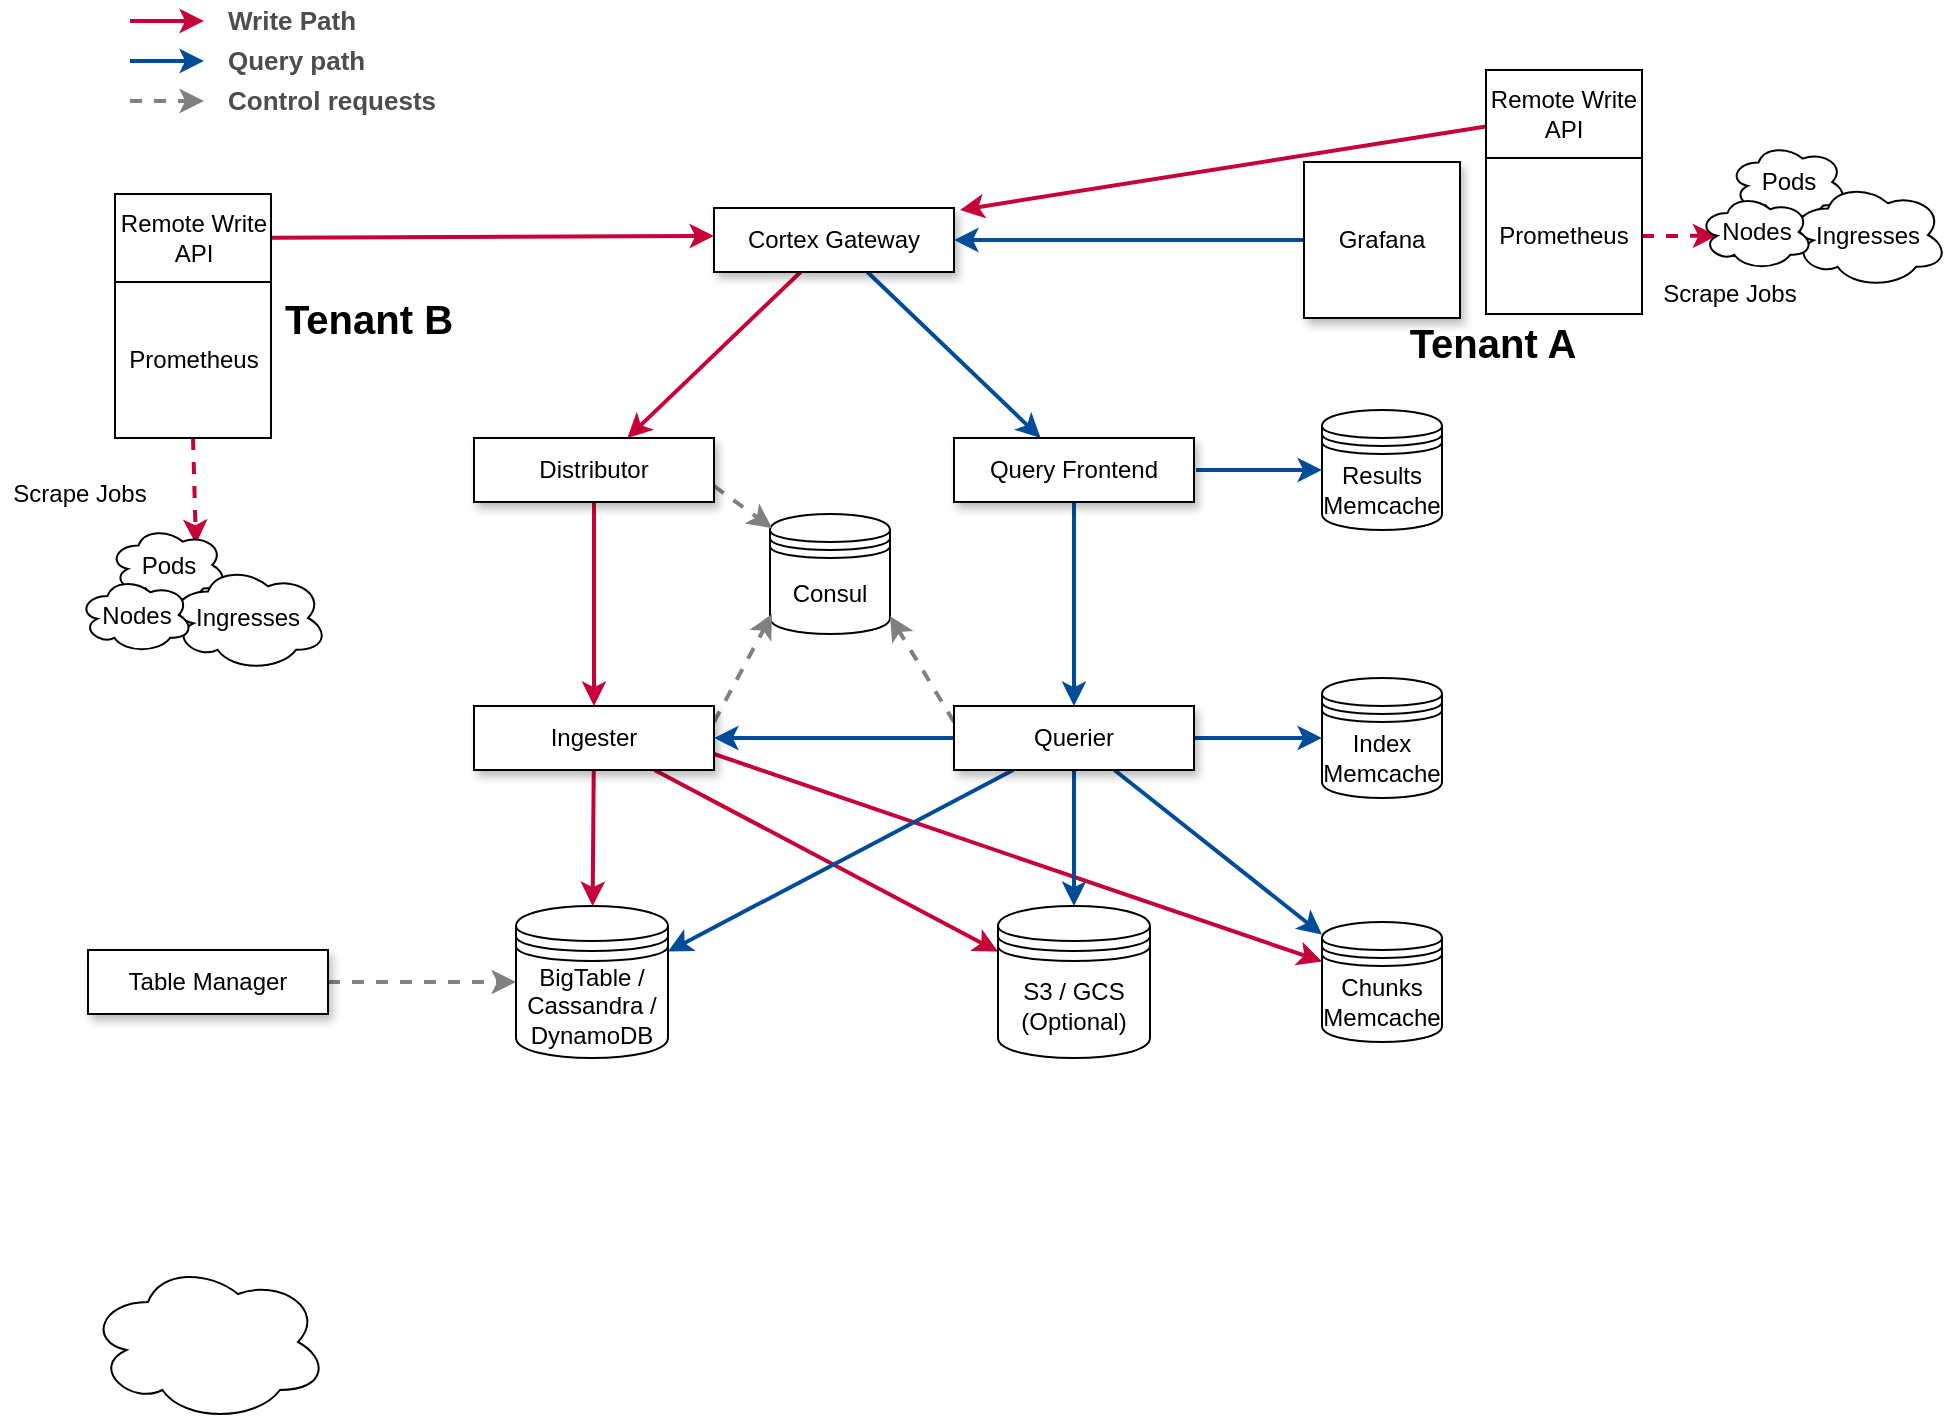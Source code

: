 <mxfile version="10.6.7" type="device"><diagram id="DZcehOveuEBMkhGliUBh" name="Page-1"><mxGraphModel dx="1348" dy="604" grid="0" gridSize="10" guides="1" tooltips="1" connect="1" arrows="1" fold="1" page="1" pageScale="1" pageWidth="4681" pageHeight="3300" math="0" shadow="0"><root><mxCell id="0"/><mxCell id="1" parent="0"/><mxCell id="vospGvHZWRlfca4X8KIu-1" value="Consul" style="shape=datastore;whiteSpace=wrap;html=1;" parent="1" vertex="1"><mxGeometry x="698" y="677" width="60" height="60" as="geometry"/></mxCell><mxCell id="vospGvHZWRlfca4X8KIu-56" style="edgeStyle=none;rounded=0;orthogonalLoop=1;jettySize=auto;html=1;dashed=1;strokeColor=#C70039;strokeWidth=2;exitX=1;exitY=0.5;exitDx=0;exitDy=0;entryX=0.16;entryY=0.55;entryDx=0;entryDy=0;entryPerimeter=0;" parent="1" source="vospGvHZWRlfca4X8KIu-3" edge="1" target="vospGvHZWRlfca4X8KIu-14"><mxGeometry relative="1" as="geometry"><mxPoint x="1004" y="540" as="targetPoint"/></mxGeometry></mxCell><mxCell id="vospGvHZWRlfca4X8KIu-3" value="Prometheus" style="whiteSpace=wrap;html=1;aspect=fixed;" parent="1" vertex="1"><mxGeometry x="1056" y="499" width="78" height="78" as="geometry"/></mxCell><mxCell id="vospGvHZWRlfca4X8KIu-22" style="rounded=0;orthogonalLoop=1;jettySize=auto;html=1;entryX=1.025;entryY=0.031;entryDx=0;entryDy=0;strokeColor=#C70039;strokeWidth=2;entryPerimeter=0;" parent="1" source="vospGvHZWRlfca4X8KIu-11" target="vospGvHZWRlfca4X8KIu-21" edge="1"><mxGeometry relative="1" as="geometry"/></mxCell><mxCell id="vospGvHZWRlfca4X8KIu-11" value="Remote Write API" style="whiteSpace=wrap;html=1;" parent="1" vertex="1"><mxGeometry x="1056" y="455" width="78" height="44" as="geometry"/></mxCell><mxCell id="vospGvHZWRlfca4X8KIu-13" value="Pods" style="ellipse;shape=cloud;whiteSpace=wrap;html=1;" parent="1" vertex="1"><mxGeometry x="1177.5" y="491.5" width="59" height="39" as="geometry"/></mxCell><mxCell id="vospGvHZWRlfca4X8KIu-15" value="Ingresses" style="ellipse;shape=cloud;whiteSpace=wrap;html=1;" parent="1" vertex="1"><mxGeometry x="1207" y="511" width="80" height="53" as="geometry"/></mxCell><mxCell id="vospGvHZWRlfca4X8KIu-16" value="Scrape Jobs" style="text;html=1;strokeColor=none;fillColor=none;align=center;verticalAlign=middle;whiteSpace=wrap;rounded=0;" parent="1" vertex="1"><mxGeometry x="1138.5" y="557" width="78" height="20" as="geometry"/></mxCell><mxCell id="vospGvHZWRlfca4X8KIu-32" style="rounded=0;orthogonalLoop=1;jettySize=auto;html=1;strokeColor=#C70039;strokeWidth=2;" parent="1" source="vospGvHZWRlfca4X8KIu-21" target="vospGvHZWRlfca4X8KIu-29" edge="1"><mxGeometry relative="1" as="geometry"/></mxCell><mxCell id="vospGvHZWRlfca4X8KIu-33" style="rounded=0;orthogonalLoop=1;jettySize=auto;html=1;strokeColor=#004C99;strokeWidth=2;" parent="1" source="vospGvHZWRlfca4X8KIu-21" target="vospGvHZWRlfca4X8KIu-31" edge="1"><mxGeometry relative="1" as="geometry"/></mxCell><mxCell id="vospGvHZWRlfca4X8KIu-21" value="&lt;font color=&quot;#000000&quot;&gt;Cortex Gateway&lt;/font&gt;" style="rounded=0;whiteSpace=wrap;html=1;gradientColor=none;shadow=1;comic=0;glass=0;strokeColor=#000000;fontColor=#808080;" parent="1" vertex="1"><mxGeometry x="670" y="524" width="120" height="32" as="geometry"/></mxCell><mxCell id="vospGvHZWRlfca4X8KIu-39" style="rounded=0;orthogonalLoop=1;jettySize=auto;html=1;strokeColor=#C70039;strokeWidth=2;" parent="1" source="vospGvHZWRlfca4X8KIu-29" target="vospGvHZWRlfca4X8KIu-38" edge="1"><mxGeometry relative="1" as="geometry"/></mxCell><mxCell id="vospGvHZWRlfca4X8KIu-53" style="edgeStyle=none;rounded=0;orthogonalLoop=1;jettySize=auto;html=1;strokeColor=#808080;strokeWidth=2;dashed=1;exitX=1;exitY=0.75;exitDx=0;exitDy=0;entryX=0.017;entryY=0.117;entryDx=0;entryDy=0;entryPerimeter=0;" parent="1" source="vospGvHZWRlfca4X8KIu-29" target="vospGvHZWRlfca4X8KIu-1" edge="1"><mxGeometry relative="1" as="geometry"><mxPoint x="696" y="685" as="targetPoint"/></mxGeometry></mxCell><mxCell id="vospGvHZWRlfca4X8KIu-29" value="Distributor&lt;br&gt;" style="rounded=0;whiteSpace=wrap;html=1;shadow=1;comic=0;glass=0;" parent="1" vertex="1"><mxGeometry x="550" y="639" width="120" height="32" as="geometry"/></mxCell><mxCell id="vospGvHZWRlfca4X8KIu-43" style="rounded=0;orthogonalLoop=1;jettySize=auto;html=1;strokeWidth=2;strokeColor=#004C99;" parent="1" source="vospGvHZWRlfca4X8KIu-31" target="vospGvHZWRlfca4X8KIu-42" edge="1"><mxGeometry relative="1" as="geometry"/></mxCell><mxCell id="vospGvHZWRlfca4X8KIu-49" style="edgeStyle=none;rounded=0;orthogonalLoop=1;jettySize=auto;html=1;entryX=0;entryY=0.5;entryDx=0;entryDy=0;strokeColor=#004C99;strokeWidth=2;" parent="1" target="vospGvHZWRlfca4X8KIu-48" edge="1"><mxGeometry relative="1" as="geometry"><mxPoint x="911" y="655" as="sourcePoint"/></mxGeometry></mxCell><mxCell id="vospGvHZWRlfca4X8KIu-31" value="Query Frontend&lt;br&gt;" style="rounded=0;whiteSpace=wrap;html=1;shadow=1;" parent="1" vertex="1"><mxGeometry x="790" y="639" width="120" height="32" as="geometry"/></mxCell><mxCell id="vospGvHZWRlfca4X8KIu-36" style="edgeStyle=orthogonalEdgeStyle;rounded=0;orthogonalLoop=1;jettySize=auto;html=1;entryX=1;entryY=0.5;entryDx=0;entryDy=0;strokeColor=#004C99;strokeWidth=2;" parent="1" source="vospGvHZWRlfca4X8KIu-35" target="vospGvHZWRlfca4X8KIu-21" edge="1"><mxGeometry relative="1" as="geometry"/></mxCell><mxCell id="vospGvHZWRlfca4X8KIu-35" value="Grafana" style="whiteSpace=wrap;html=1;aspect=fixed;shadow=1;" parent="1" vertex="1"><mxGeometry x="965" y="501" width="78" height="78" as="geometry"/></mxCell><mxCell id="vospGvHZWRlfca4X8KIu-47" style="rounded=0;orthogonalLoop=1;jettySize=auto;html=1;entryX=0.017;entryY=0.833;entryDx=0;entryDy=0;dashed=1;exitX=1;exitY=0.25;exitDx=0;exitDy=0;strokeWidth=2;strokeColor=#808080;entryPerimeter=0;" parent="1" source="vospGvHZWRlfca4X8KIu-38" target="vospGvHZWRlfca4X8KIu-1" edge="1"><mxGeometry relative="1" as="geometry"/></mxCell><mxCell id="vospGvHZWRlfca4X8KIu-51" style="edgeStyle=none;rounded=0;orthogonalLoop=1;jettySize=auto;html=1;strokeColor=#C70039;strokeWidth=2;" parent="1" source="vospGvHZWRlfca4X8KIu-38" target="vospGvHZWRlfca4X8KIu-40" edge="1"><mxGeometry relative="1" as="geometry"/></mxCell><mxCell id="vospGvHZWRlfca4X8KIu-65" style="edgeStyle=none;rounded=0;orthogonalLoop=1;jettySize=auto;html=1;strokeColor=#C70039;strokeWidth=2;fontSize=13;fontColor=#000000;exitX=1;exitY=0.75;exitDx=0;exitDy=0;" parent="1" source="vospGvHZWRlfca4X8KIu-38" target="vospGvHZWRlfca4X8KIu-70" edge="1"><mxGeometry relative="1" as="geometry"/></mxCell><mxCell id="vospGvHZWRlfca4X8KIu-88" style="edgeStyle=none;rounded=0;orthogonalLoop=1;jettySize=auto;html=1;entryX=0;entryY=0.3;entryDx=0;entryDy=0;strokeColor=#C70039;strokeWidth=2;fontSize=13;fontColor=#000000;" parent="1" source="vospGvHZWRlfca4X8KIu-38" target="vospGvHZWRlfca4X8KIu-86" edge="1"><mxGeometry relative="1" as="geometry"/></mxCell><mxCell id="vospGvHZWRlfca4X8KIu-38" value="Ingester&lt;br&gt;" style="rounded=0;whiteSpace=wrap;html=1;shadow=1;" parent="1" vertex="1"><mxGeometry x="550" y="773" width="120" height="32" as="geometry"/></mxCell><mxCell id="vospGvHZWRlfca4X8KIu-40" value="BigTable / Cassandra / DynamoDB" style="shape=datastore;whiteSpace=wrap;html=1;" parent="1" vertex="1"><mxGeometry x="571" y="873" width="76" height="76" as="geometry"/></mxCell><mxCell id="vospGvHZWRlfca4X8KIu-45" style="rounded=0;orthogonalLoop=1;jettySize=auto;html=1;entryX=1;entryY=0.85;entryDx=0;entryDy=0;dashed=1;strokeWidth=2;strokeColor=#808080;exitX=0;exitY=0.25;exitDx=0;exitDy=0;entryPerimeter=0;" parent="1" source="vospGvHZWRlfca4X8KIu-42" target="vospGvHZWRlfca4X8KIu-1" edge="1"><mxGeometry relative="1" as="geometry"/></mxCell><mxCell id="vospGvHZWRlfca4X8KIu-52" style="edgeStyle=none;rounded=0;orthogonalLoop=1;jettySize=auto;html=1;entryX=1;entryY=0.3;entryDx=0;entryDy=0;strokeColor=#004C99;strokeWidth=2;" parent="1" source="vospGvHZWRlfca4X8KIu-42" target="vospGvHZWRlfca4X8KIu-40" edge="1"><mxGeometry relative="1" as="geometry"/></mxCell><mxCell id="vospGvHZWRlfca4X8KIu-67" style="edgeStyle=none;rounded=0;orthogonalLoop=1;jettySize=auto;html=1;entryX=1;entryY=0.5;entryDx=0;entryDy=0;strokeColor=#004C99;strokeWidth=2;fontSize=13;fontColor=#000000;" parent="1" source="vospGvHZWRlfca4X8KIu-42" target="vospGvHZWRlfca4X8KIu-38" edge="1"><mxGeometry relative="1" as="geometry"/></mxCell><mxCell id="vospGvHZWRlfca4X8KIu-87" style="edgeStyle=none;rounded=0;orthogonalLoop=1;jettySize=auto;html=1;strokeColor=#004C99;strokeWidth=2;fontSize=13;fontColor=#000000;" parent="1" source="vospGvHZWRlfca4X8KIu-42" target="vospGvHZWRlfca4X8KIu-86" edge="1"><mxGeometry relative="1" as="geometry"/></mxCell><mxCell id="vospGvHZWRlfca4X8KIu-89" style="edgeStyle=none;rounded=0;orthogonalLoop=1;jettySize=auto;html=1;entryX=0;entryY=0.5;entryDx=0;entryDy=0;strokeColor=#004C99;strokeWidth=2;fontSize=13;fontColor=#000000;" parent="1" source="vospGvHZWRlfca4X8KIu-42" target="vospGvHZWRlfca4X8KIu-69" edge="1"><mxGeometry relative="1" as="geometry"/></mxCell><mxCell id="gM3mwJ49-YCoOuNUIar5-2" style="rounded=0;orthogonalLoop=1;jettySize=auto;html=1;strokeColor=#004C99;strokeWidth=2;" edge="1" parent="1" source="vospGvHZWRlfca4X8KIu-42" target="vospGvHZWRlfca4X8KIu-70"><mxGeometry relative="1" as="geometry"/></mxCell><mxCell id="vospGvHZWRlfca4X8KIu-42" value="Querier&lt;br&gt;" style="rounded=0;whiteSpace=wrap;html=1;shadow=1;" parent="1" vertex="1"><mxGeometry x="790" y="773" width="120" height="32" as="geometry"/></mxCell><mxCell id="vospGvHZWRlfca4X8KIu-48" value="Results Memcache" style="shape=datastore;whiteSpace=wrap;html=1;" parent="1" vertex="1"><mxGeometry x="974" y="625" width="60" height="60" as="geometry"/></mxCell><mxCell id="vospGvHZWRlfca4X8KIu-55" style="edgeStyle=none;rounded=0;orthogonalLoop=1;jettySize=auto;html=1;dashed=1;strokeColor=#808080;strokeWidth=2;" parent="1" source="vospGvHZWRlfca4X8KIu-54" edge="1"><mxGeometry relative="1" as="geometry"><mxPoint x="571" y="911" as="targetPoint"/></mxGeometry></mxCell><mxCell id="vospGvHZWRlfca4X8KIu-54" value="Table Manager&lt;br&gt;" style="rounded=0;whiteSpace=wrap;html=1;shadow=1;" parent="1" vertex="1"><mxGeometry x="357" y="895" width="120" height="32" as="geometry"/></mxCell><mxCell id="vospGvHZWRlfca4X8KIu-59" style="edgeStyle=orthogonalEdgeStyle;rounded=0;orthogonalLoop=1;jettySize=auto;html=1;strokeColor=#808080;strokeWidth=2;dashed=1;" parent="1" edge="1"><mxGeometry relative="1" as="geometry"><mxPoint x="378" y="470.5" as="sourcePoint"/><mxPoint x="415" y="470.5" as="targetPoint"/></mxGeometry></mxCell><mxCell id="vospGvHZWRlfca4X8KIu-60" value="Control requests" style="text;html=1;strokeColor=none;fillColor=none;align=left;verticalAlign=middle;whiteSpace=wrap;rounded=0;shadow=0;glass=0;comic=0;fontStyle=1;fontSize=13;fontColor=#4D4D4D;" parent="1" vertex="1"><mxGeometry x="425" y="460" width="146" height="20" as="geometry"/></mxCell><mxCell id="vospGvHZWRlfca4X8KIu-61" style="edgeStyle=orthogonalEdgeStyle;rounded=0;orthogonalLoop=1;jettySize=auto;html=1;strokeColor=#004C99;strokeWidth=2;" parent="1" edge="1"><mxGeometry relative="1" as="geometry"><mxPoint x="378" y="450.5" as="sourcePoint"/><mxPoint x="415" y="451" as="targetPoint"/></mxGeometry></mxCell><mxCell id="vospGvHZWRlfca4X8KIu-62" value="Query path" style="text;html=1;strokeColor=none;fillColor=none;align=left;verticalAlign=middle;whiteSpace=wrap;rounded=0;shadow=0;glass=0;comic=0;fontStyle=1;fontSize=13;fontColor=#4D4D4D;" parent="1" vertex="1"><mxGeometry x="425" y="440" width="171" height="20" as="geometry"/></mxCell><mxCell id="vospGvHZWRlfca4X8KIu-63" style="edgeStyle=orthogonalEdgeStyle;rounded=0;orthogonalLoop=1;jettySize=auto;html=1;strokeColor=#C70039;strokeWidth=2;" parent="1" edge="1"><mxGeometry relative="1" as="geometry"><mxPoint x="378" y="430.5" as="sourcePoint"/><mxPoint x="415" y="431" as="targetPoint"/></mxGeometry></mxCell><mxCell id="vospGvHZWRlfca4X8KIu-64" value="Write Path" style="text;html=1;strokeColor=none;fillColor=none;align=left;verticalAlign=middle;whiteSpace=wrap;rounded=0;shadow=0;glass=0;comic=0;fontStyle=1;fontSize=13;fontColor=#4D4D4D;" parent="1" vertex="1"><mxGeometry x="425" y="420" width="193" height="20" as="geometry"/></mxCell><mxCell id="vospGvHZWRlfca4X8KIu-69" value="Index Memcache" style="shape=datastore;whiteSpace=wrap;html=1;" parent="1" vertex="1"><mxGeometry x="974" y="759" width="60" height="60" as="geometry"/></mxCell><mxCell id="vospGvHZWRlfca4X8KIu-70" value="Chunks Memcache" style="shape=datastore;whiteSpace=wrap;html=1;" parent="1" vertex="1"><mxGeometry x="974" y="881" width="60" height="60" as="geometry"/></mxCell><mxCell id="vospGvHZWRlfca4X8KIu-14" value="Nodes" style="ellipse;shape=cloud;whiteSpace=wrap;html=1;" parent="1" vertex="1"><mxGeometry x="1162.5" y="517" width="57" height="38" as="geometry"/></mxCell><mxCell id="vospGvHZWRlfca4X8KIu-85" style="edgeStyle=none;rounded=0;orthogonalLoop=1;jettySize=auto;html=1;entryX=0.5;entryY=1;entryDx=0;entryDy=0;strokeColor=#004C99;strokeWidth=2;fontSize=13;fontColor=#000000;" parent="1" source="vospGvHZWRlfca4X8KIu-73" edge="1"><mxGeometry relative="1" as="geometry"><mxPoint x="417" y="723" as="targetPoint"/></mxGeometry></mxCell><mxCell id="vospGvHZWRlfca4X8KIu-86" value="S3 / GCS&lt;br&gt;(Optional)&lt;br&gt;" style="shape=datastore;whiteSpace=wrap;html=1;" parent="1" vertex="1"><mxGeometry x="812" y="873" width="76" height="76" as="geometry"/></mxCell><mxCell id="gM3mwJ49-YCoOuNUIar5-5" value="" style="ellipse;shape=cloud;whiteSpace=wrap;html=1;" vertex="1" parent="1"><mxGeometry x="357" y="1051" width="120" height="80" as="geometry"/></mxCell><mxCell id="gM3mwJ49-YCoOuNUIar5-8" value="Tenant A" style="text;html=1;strokeColor=none;fillColor=none;align=center;verticalAlign=middle;whiteSpace=wrap;rounded=0;fontSize=20;fontStyle=1" vertex="1" parent="1"><mxGeometry x="1004" y="572" width="111" height="38" as="geometry"/></mxCell><mxCell id="gM3mwJ49-YCoOuNUIar5-9" style="edgeStyle=none;rounded=0;orthogonalLoop=1;jettySize=auto;html=1;dashed=1;strokeColor=#C70039;strokeWidth=2;exitX=0.5;exitY=1;exitDx=0;exitDy=0;entryX=0.737;entryY=0.231;entryDx=0;entryDy=0;entryPerimeter=0;" edge="1" parent="1" source="gM3mwJ49-YCoOuNUIar5-10" target="gM3mwJ49-YCoOuNUIar5-12"><mxGeometry relative="1" as="geometry"><mxPoint x="297" y="604" as="targetPoint"/></mxGeometry></mxCell><mxCell id="gM3mwJ49-YCoOuNUIar5-10" value="Prometheus" style="whiteSpace=wrap;html=1;aspect=fixed;" vertex="1" parent="1"><mxGeometry x="370.5" y="561" width="78" height="78" as="geometry"/></mxCell><mxCell id="gM3mwJ49-YCoOuNUIar5-16" style="edgeStyle=none;rounded=0;orthogonalLoop=1;jettySize=auto;html=1;strokeColor=#C70039;strokeWidth=2;fontSize=20;" edge="1" parent="1" source="gM3mwJ49-YCoOuNUIar5-11"><mxGeometry relative="1" as="geometry"><mxPoint x="670" y="538" as="targetPoint"/></mxGeometry></mxCell><mxCell id="gM3mwJ49-YCoOuNUIar5-11" value="Remote Write API" style="whiteSpace=wrap;html=1;" vertex="1" parent="1"><mxGeometry x="370.5" y="517" width="78" height="44" as="geometry"/></mxCell><mxCell id="gM3mwJ49-YCoOuNUIar5-12" value="Pods" style="ellipse;shape=cloud;whiteSpace=wrap;html=1;" vertex="1" parent="1"><mxGeometry x="367.5" y="683" width="59" height="39" as="geometry"/></mxCell><mxCell id="gM3mwJ49-YCoOuNUIar5-13" value="Ingresses" style="ellipse;shape=cloud;whiteSpace=wrap;html=1;" vertex="1" parent="1"><mxGeometry x="397" y="702.5" width="80" height="53" as="geometry"/></mxCell><mxCell id="gM3mwJ49-YCoOuNUIar5-14" value="Scrape Jobs" style="text;html=1;strokeColor=none;fillColor=none;align=center;verticalAlign=middle;whiteSpace=wrap;rounded=0;" vertex="1" parent="1"><mxGeometry x="313.5" y="657" width="78" height="20" as="geometry"/></mxCell><mxCell id="gM3mwJ49-YCoOuNUIar5-15" value="Nodes" style="ellipse;shape=cloud;whiteSpace=wrap;html=1;" vertex="1" parent="1"><mxGeometry x="352.5" y="708.5" width="57" height="38" as="geometry"/></mxCell><mxCell id="gM3mwJ49-YCoOuNUIar5-17" value="Tenant B" style="text;html=1;strokeColor=none;fillColor=none;align=center;verticalAlign=middle;whiteSpace=wrap;rounded=0;fontSize=20;fontStyle=1" vertex="1" parent="1"><mxGeometry x="450" y="560" width="95" height="38" as="geometry"/></mxCell></root></mxGraphModel></diagram></mxfile>